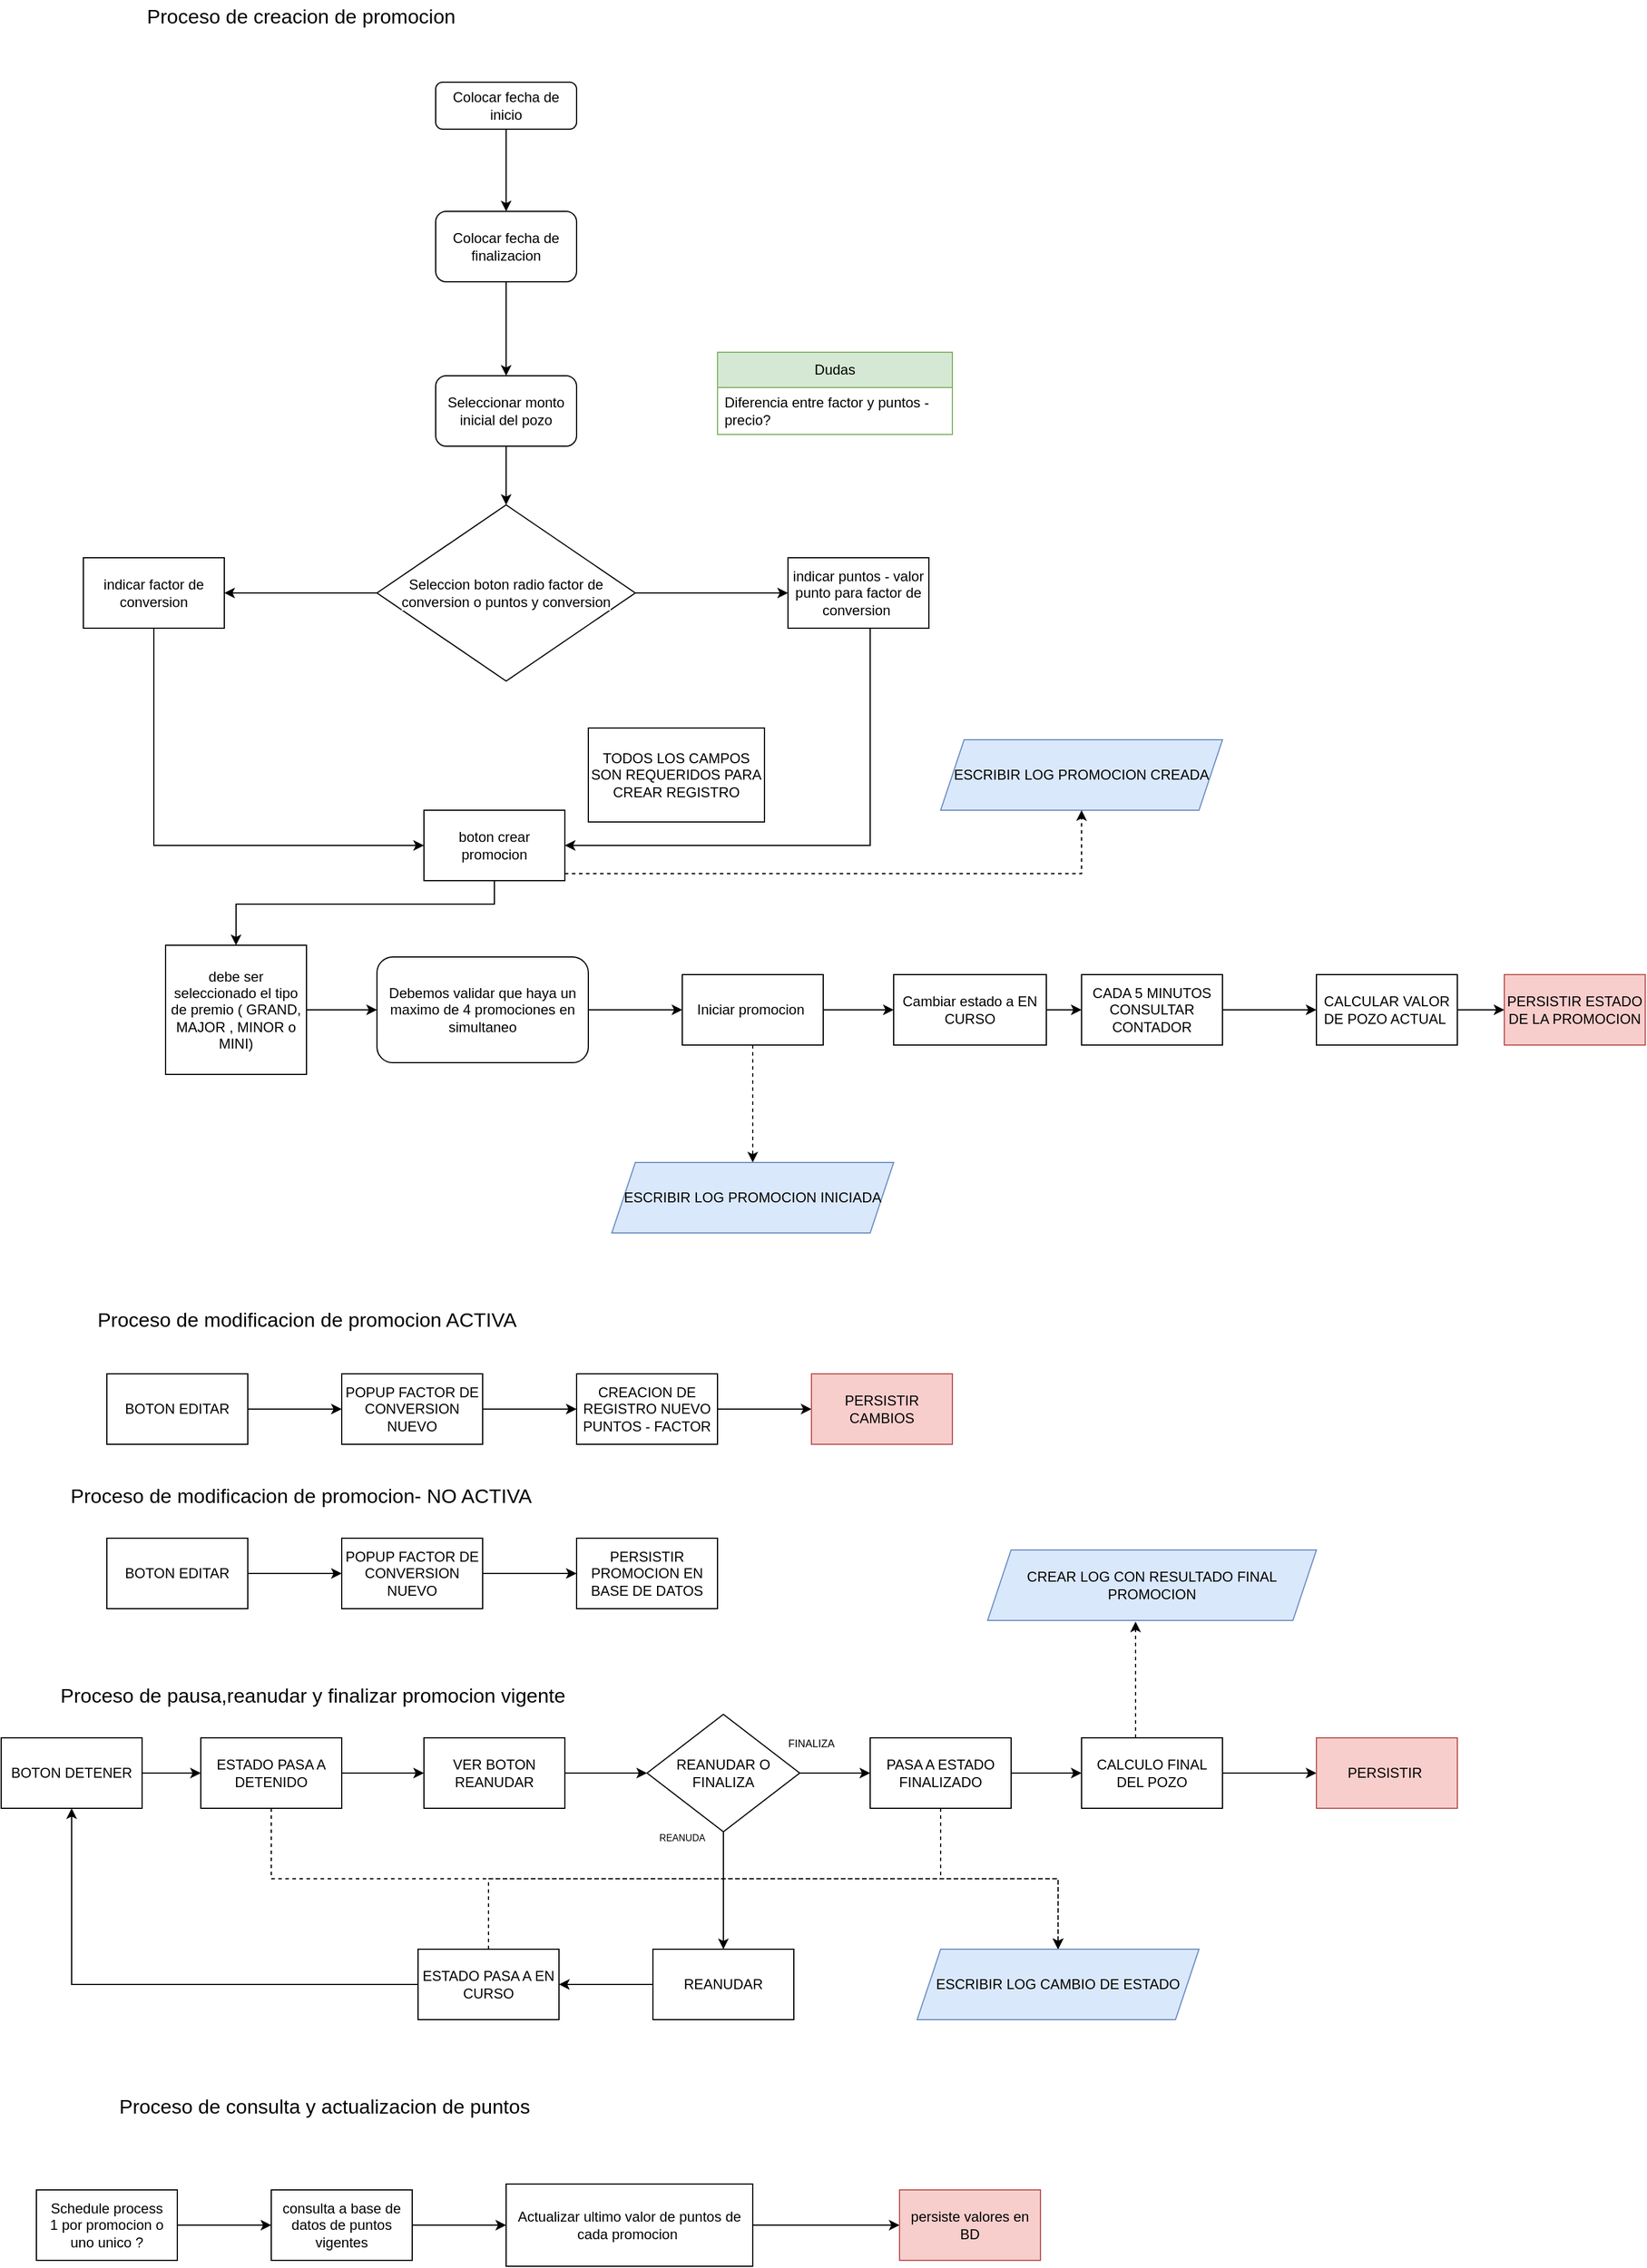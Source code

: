 <mxfile version="24.9.0">
  <diagram id="C5RBs43oDa-KdzZeNtuy" name="Page-1">
    <mxGraphModel dx="1986" dy="930" grid="1" gridSize="10" guides="1" tooltips="1" connect="1" arrows="1" fold="1" page="0" pageScale="1" pageWidth="827" pageHeight="1169" background="none" math="0" shadow="0">
      <root>
        <mxCell id="WIyWlLk6GJQsqaUBKTNV-0" />
        <mxCell id="WIyWlLk6GJQsqaUBKTNV-1" parent="WIyWlLk6GJQsqaUBKTNV-0" />
        <mxCell id="HL1lD5MXrznPiOyavGzH-3" value="" style="edgeStyle=orthogonalEdgeStyle;rounded=0;orthogonalLoop=1;jettySize=auto;html=1;" edge="1" parent="WIyWlLk6GJQsqaUBKTNV-1" source="WIyWlLk6GJQsqaUBKTNV-3" target="HL1lD5MXrznPiOyavGzH-2">
          <mxGeometry relative="1" as="geometry" />
        </mxCell>
        <mxCell id="WIyWlLk6GJQsqaUBKTNV-3" value="Colocar fecha de inicio" style="rounded=1;whiteSpace=wrap;html=1;fontSize=12;glass=0;strokeWidth=1;shadow=0;" parent="WIyWlLk6GJQsqaUBKTNV-1" vertex="1">
          <mxGeometry x="-200" y="70" width="120" height="40" as="geometry" />
        </mxCell>
        <mxCell id="HL1lD5MXrznPiOyavGzH-1" value="Proceso de creacion de promocion" style="text;html=1;align=center;verticalAlign=middle;resizable=0;points=[];autosize=1;strokeColor=none;fillColor=none;strokeWidth=1;fontSize=17;" vertex="1" parent="WIyWlLk6GJQsqaUBKTNV-1">
          <mxGeometry x="-460" width="290" height="30" as="geometry" />
        </mxCell>
        <mxCell id="HL1lD5MXrznPiOyavGzH-5" value="" style="edgeStyle=orthogonalEdgeStyle;rounded=0;orthogonalLoop=1;jettySize=auto;html=1;" edge="1" parent="WIyWlLk6GJQsqaUBKTNV-1" source="HL1lD5MXrznPiOyavGzH-2" target="HL1lD5MXrznPiOyavGzH-4">
          <mxGeometry relative="1" as="geometry" />
        </mxCell>
        <mxCell id="HL1lD5MXrznPiOyavGzH-2" value="Colocar fecha de finalizacion" style="whiteSpace=wrap;html=1;rounded=1;glass=0;strokeWidth=1;shadow=0;" vertex="1" parent="WIyWlLk6GJQsqaUBKTNV-1">
          <mxGeometry x="-200" y="180" width="120" height="60" as="geometry" />
        </mxCell>
        <mxCell id="HL1lD5MXrznPiOyavGzH-7" value="" style="edgeStyle=orthogonalEdgeStyle;rounded=0;orthogonalLoop=1;jettySize=auto;html=1;" edge="1" parent="WIyWlLk6GJQsqaUBKTNV-1" source="HL1lD5MXrznPiOyavGzH-4" target="HL1lD5MXrznPiOyavGzH-8">
          <mxGeometry relative="1" as="geometry">
            <mxPoint x="-140" y="460" as="targetPoint" />
          </mxGeometry>
        </mxCell>
        <mxCell id="HL1lD5MXrznPiOyavGzH-4" value="Seleccionar monto inicial del pozo" style="whiteSpace=wrap;html=1;rounded=1;glass=0;strokeWidth=1;shadow=0;" vertex="1" parent="WIyWlLk6GJQsqaUBKTNV-1">
          <mxGeometry x="-200" y="320" width="120" height="60" as="geometry" />
        </mxCell>
        <mxCell id="HL1lD5MXrznPiOyavGzH-10" value="" style="edgeStyle=orthogonalEdgeStyle;rounded=0;orthogonalLoop=1;jettySize=auto;html=1;" edge="1" parent="WIyWlLk6GJQsqaUBKTNV-1" source="HL1lD5MXrznPiOyavGzH-8" target="HL1lD5MXrznPiOyavGzH-9">
          <mxGeometry relative="1" as="geometry" />
        </mxCell>
        <mxCell id="HL1lD5MXrznPiOyavGzH-12" value="" style="edgeStyle=orthogonalEdgeStyle;rounded=0;orthogonalLoop=1;jettySize=auto;html=1;" edge="1" parent="WIyWlLk6GJQsqaUBKTNV-1" source="HL1lD5MXrznPiOyavGzH-8" target="HL1lD5MXrznPiOyavGzH-11">
          <mxGeometry relative="1" as="geometry" />
        </mxCell>
        <mxCell id="HL1lD5MXrznPiOyavGzH-8" value="&lt;meta charset=&quot;utf-8&quot;&gt;&lt;span style=&quot;color: rgb(0, 0, 0); font-family: Helvetica; font-size: 12px; font-style: normal; font-variant-ligatures: normal; font-variant-caps: normal; font-weight: 400; letter-spacing: normal; orphans: 2; text-align: center; text-indent: 0px; text-transform: none; widows: 2; word-spacing: 0px; -webkit-text-stroke-width: 0px; white-space: normal; background-color: rgb(255, 255, 255); text-decoration-thickness: initial; text-decoration-style: initial; text-decoration-color: initial; display: inline !important; float: none;&quot;&gt;Seleccion boton radio factor de conversion o puntos y conversion&lt;/span&gt;" style="rhombus;whiteSpace=wrap;html=1;" vertex="1" parent="WIyWlLk6GJQsqaUBKTNV-1">
          <mxGeometry x="-250" y="430" width="220" height="150" as="geometry" />
        </mxCell>
        <mxCell id="HL1lD5MXrznPiOyavGzH-15" style="edgeStyle=orthogonalEdgeStyle;rounded=0;orthogonalLoop=1;jettySize=auto;html=1;entryX=1;entryY=0.5;entryDx=0;entryDy=0;" edge="1" parent="WIyWlLk6GJQsqaUBKTNV-1" source="HL1lD5MXrznPiOyavGzH-9" target="HL1lD5MXrznPiOyavGzH-13">
          <mxGeometry relative="1" as="geometry">
            <Array as="points">
              <mxPoint x="170" y="720" />
            </Array>
          </mxGeometry>
        </mxCell>
        <mxCell id="HL1lD5MXrznPiOyavGzH-9" value="indicar puntos - valor punto para factor de conversion&amp;nbsp;" style="whiteSpace=wrap;html=1;" vertex="1" parent="WIyWlLk6GJQsqaUBKTNV-1">
          <mxGeometry x="100" y="475" width="120" height="60" as="geometry" />
        </mxCell>
        <mxCell id="HL1lD5MXrznPiOyavGzH-14" value="" style="edgeStyle=orthogonalEdgeStyle;rounded=0;orthogonalLoop=1;jettySize=auto;html=1;" edge="1" parent="WIyWlLk6GJQsqaUBKTNV-1" source="HL1lD5MXrznPiOyavGzH-11" target="HL1lD5MXrznPiOyavGzH-13">
          <mxGeometry relative="1" as="geometry">
            <Array as="points">
              <mxPoint x="-440" y="720" />
            </Array>
          </mxGeometry>
        </mxCell>
        <mxCell id="HL1lD5MXrznPiOyavGzH-11" value="indicar factor de conversion" style="whiteSpace=wrap;html=1;" vertex="1" parent="WIyWlLk6GJQsqaUBKTNV-1">
          <mxGeometry x="-500" y="475" width="120" height="60" as="geometry" />
        </mxCell>
        <mxCell id="HL1lD5MXrznPiOyavGzH-31" value="" style="edgeStyle=orthogonalEdgeStyle;rounded=0;orthogonalLoop=1;jettySize=auto;html=1;" edge="1" parent="WIyWlLk6GJQsqaUBKTNV-1" source="HL1lD5MXrznPiOyavGzH-13" target="HL1lD5MXrznPiOyavGzH-30">
          <mxGeometry relative="1" as="geometry">
            <Array as="points">
              <mxPoint x="-150" y="770" />
              <mxPoint x="-370" y="770" />
            </Array>
          </mxGeometry>
        </mxCell>
        <mxCell id="HL1lD5MXrznPiOyavGzH-13" value="boton crear promocion" style="whiteSpace=wrap;html=1;" vertex="1" parent="WIyWlLk6GJQsqaUBKTNV-1">
          <mxGeometry x="-210" y="690" width="120" height="60" as="geometry" />
        </mxCell>
        <mxCell id="HL1lD5MXrznPiOyavGzH-19" value="" style="edgeStyle=orthogonalEdgeStyle;rounded=0;orthogonalLoop=1;jettySize=auto;html=1;" edge="1" parent="WIyWlLk6GJQsqaUBKTNV-1" source="HL1lD5MXrznPiOyavGzH-16" target="HL1lD5MXrznPiOyavGzH-18">
          <mxGeometry relative="1" as="geometry">
            <Array as="points">
              <mxPoint x="170" y="860" />
              <mxPoint x="170" y="860" />
            </Array>
          </mxGeometry>
        </mxCell>
        <mxCell id="HL1lD5MXrznPiOyavGzH-44" value="" style="edgeStyle=orthogonalEdgeStyle;rounded=0;orthogonalLoop=1;jettySize=auto;html=1;dashed=1;" edge="1" parent="WIyWlLk6GJQsqaUBKTNV-1" source="HL1lD5MXrznPiOyavGzH-16" target="HL1lD5MXrznPiOyavGzH-43">
          <mxGeometry relative="1" as="geometry">
            <Array as="points">
              <mxPoint x="70" y="930" />
              <mxPoint x="70" y="930" />
            </Array>
          </mxGeometry>
        </mxCell>
        <mxCell id="HL1lD5MXrznPiOyavGzH-16" value="Iniciar promocion&amp;nbsp;" style="whiteSpace=wrap;html=1;" vertex="1" parent="WIyWlLk6GJQsqaUBKTNV-1">
          <mxGeometry x="10" y="830" width="120" height="60" as="geometry" />
        </mxCell>
        <mxCell id="HL1lD5MXrznPiOyavGzH-21" value="" style="edgeStyle=orthogonalEdgeStyle;rounded=0;orthogonalLoop=1;jettySize=auto;html=1;" edge="1" parent="WIyWlLk6GJQsqaUBKTNV-1" source="HL1lD5MXrznPiOyavGzH-18" target="HL1lD5MXrznPiOyavGzH-20">
          <mxGeometry relative="1" as="geometry" />
        </mxCell>
        <mxCell id="HL1lD5MXrznPiOyavGzH-18" value="Cambiar estado a EN CURSO" style="whiteSpace=wrap;html=1;" vertex="1" parent="WIyWlLk6GJQsqaUBKTNV-1">
          <mxGeometry x="190" y="830" width="130" height="60" as="geometry" />
        </mxCell>
        <mxCell id="HL1lD5MXrznPiOyavGzH-23" value="" style="edgeStyle=orthogonalEdgeStyle;rounded=0;orthogonalLoop=1;jettySize=auto;html=1;" edge="1" parent="WIyWlLk6GJQsqaUBKTNV-1" source="HL1lD5MXrznPiOyavGzH-20" target="HL1lD5MXrznPiOyavGzH-22">
          <mxGeometry relative="1" as="geometry" />
        </mxCell>
        <mxCell id="HL1lD5MXrznPiOyavGzH-20" value="CADA 5 MINUTOS CONSULTAR CONTADOR" style="whiteSpace=wrap;html=1;" vertex="1" parent="WIyWlLk6GJQsqaUBKTNV-1">
          <mxGeometry x="350" y="830" width="120" height="60" as="geometry" />
        </mxCell>
        <mxCell id="HL1lD5MXrznPiOyavGzH-25" value="" style="edgeStyle=orthogonalEdgeStyle;rounded=0;orthogonalLoop=1;jettySize=auto;html=1;" edge="1" parent="WIyWlLk6GJQsqaUBKTNV-1" source="HL1lD5MXrznPiOyavGzH-22" target="HL1lD5MXrznPiOyavGzH-24">
          <mxGeometry relative="1" as="geometry" />
        </mxCell>
        <mxCell id="HL1lD5MXrznPiOyavGzH-22" value="CALCULAR VALOR DE POZO ACTUAL&amp;nbsp;" style="whiteSpace=wrap;html=1;" vertex="1" parent="WIyWlLk6GJQsqaUBKTNV-1">
          <mxGeometry x="550" y="830" width="120" height="60" as="geometry" />
        </mxCell>
        <mxCell id="HL1lD5MXrznPiOyavGzH-24" value="PERSISTIR ESTADO DE LA PROMOCION" style="whiteSpace=wrap;html=1;fillColor=#f8cecc;strokeColor=#b85450;" vertex="1" parent="WIyWlLk6GJQsqaUBKTNV-1">
          <mxGeometry x="710" y="830" width="120" height="60" as="geometry" />
        </mxCell>
        <mxCell id="HL1lD5MXrznPiOyavGzH-33" value="" style="edgeStyle=orthogonalEdgeStyle;rounded=0;orthogonalLoop=1;jettySize=auto;html=1;" edge="1" parent="WIyWlLk6GJQsqaUBKTNV-1" source="HL1lD5MXrznPiOyavGzH-26" target="HL1lD5MXrznPiOyavGzH-16">
          <mxGeometry relative="1" as="geometry" />
        </mxCell>
        <mxCell id="HL1lD5MXrznPiOyavGzH-26" value="Debemos validar que haya un maximo de 4 promociones en simultaneo" style="rounded=1;whiteSpace=wrap;html=1;" vertex="1" parent="WIyWlLk6GJQsqaUBKTNV-1">
          <mxGeometry x="-250" y="815" width="180" height="90" as="geometry" />
        </mxCell>
        <mxCell id="HL1lD5MXrznPiOyavGzH-32" value="" style="edgeStyle=orthogonalEdgeStyle;rounded=0;orthogonalLoop=1;jettySize=auto;html=1;" edge="1" parent="WIyWlLk6GJQsqaUBKTNV-1" source="HL1lD5MXrznPiOyavGzH-30" target="HL1lD5MXrznPiOyavGzH-26">
          <mxGeometry relative="1" as="geometry" />
        </mxCell>
        <mxCell id="HL1lD5MXrznPiOyavGzH-30" value="debe ser seleccionado el tipo de premio ( GRAND, MAJOR , MINOR o MINI)" style="whiteSpace=wrap;html=1;" vertex="1" parent="WIyWlLk6GJQsqaUBKTNV-1">
          <mxGeometry x="-430" y="805" width="120" height="110" as="geometry" />
        </mxCell>
        <mxCell id="HL1lD5MXrznPiOyavGzH-37" value="Dudas" style="swimlane;fontStyle=0;childLayout=stackLayout;horizontal=1;startSize=30;horizontalStack=0;resizeParent=1;resizeParentMax=0;resizeLast=0;collapsible=1;marginBottom=0;whiteSpace=wrap;html=1;fillColor=#d5e8d4;strokeColor=#82b366;" vertex="1" parent="WIyWlLk6GJQsqaUBKTNV-1">
          <mxGeometry x="40" y="300" width="200" height="70" as="geometry">
            <mxRectangle x="40" y="230" width="60" height="30" as="alternateBounds" />
          </mxGeometry>
        </mxCell>
        <mxCell id="HL1lD5MXrznPiOyavGzH-38" value="Diferencia entre factor y puntos - precio?" style="text;strokeColor=none;fillColor=none;align=left;verticalAlign=middle;spacingLeft=4;spacingRight=4;overflow=hidden;points=[[0,0.5],[1,0.5]];portConstraint=eastwest;rotatable=0;whiteSpace=wrap;html=1;" vertex="1" parent="HL1lD5MXrznPiOyavGzH-37">
          <mxGeometry y="30" width="200" height="40" as="geometry" />
        </mxCell>
        <mxCell id="HL1lD5MXrznPiOyavGzH-42" value="TODOS LOS CAMPOS SON REQUERIDOS PARA CREAR REGISTRO" style="rounded=0;whiteSpace=wrap;html=1;" vertex="1" parent="WIyWlLk6GJQsqaUBKTNV-1">
          <mxGeometry x="-70" y="620" width="150" height="80" as="geometry" />
        </mxCell>
        <mxCell id="HL1lD5MXrznPiOyavGzH-43" value="ESCRIBIR LOG PROMOCION INICIADA" style="shape=parallelogram;perimeter=parallelogramPerimeter;whiteSpace=wrap;html=1;fixedSize=1;fillColor=#dae8fc;strokeColor=#6c8ebf;" vertex="1" parent="WIyWlLk6GJQsqaUBKTNV-1">
          <mxGeometry x="-50" y="990" width="240" height="60" as="geometry" />
        </mxCell>
        <mxCell id="HL1lD5MXrznPiOyavGzH-45" value="ESCRIBIR LOG PROMOCION CREADA" style="shape=parallelogram;perimeter=parallelogramPerimeter;whiteSpace=wrap;html=1;fixedSize=1;fillColor=#dae8fc;strokeColor=#6c8ebf;" vertex="1" parent="WIyWlLk6GJQsqaUBKTNV-1">
          <mxGeometry x="230" y="630" width="240" height="60" as="geometry" />
        </mxCell>
        <mxCell id="HL1lD5MXrznPiOyavGzH-46" style="edgeStyle=orthogonalEdgeStyle;rounded=0;orthogonalLoop=1;jettySize=auto;html=1;entryX=0.5;entryY=1;entryDx=0;entryDy=0;dashed=1;" edge="1" parent="WIyWlLk6GJQsqaUBKTNV-1" source="HL1lD5MXrznPiOyavGzH-13" target="HL1lD5MXrznPiOyavGzH-45">
          <mxGeometry relative="1" as="geometry">
            <Array as="points">
              <mxPoint x="350" y="744" />
            </Array>
          </mxGeometry>
        </mxCell>
        <mxCell id="HL1lD5MXrznPiOyavGzH-47" value="Proceso de modificacion de promocion ACTIVA" style="text;html=1;align=center;verticalAlign=middle;resizable=0;points=[];autosize=1;strokeColor=none;fillColor=none;strokeWidth=1;fontSize=17;" vertex="1" parent="WIyWlLk6GJQsqaUBKTNV-1">
          <mxGeometry x="-500" y="1110" width="380" height="30" as="geometry" />
        </mxCell>
        <mxCell id="HL1lD5MXrznPiOyavGzH-48" value="Proceso de pausa,reanudar y finalizar promocion vigente" style="text;html=1;align=center;verticalAlign=middle;resizable=0;points=[];autosize=1;strokeColor=none;fillColor=none;strokeWidth=1;fontSize=17;" vertex="1" parent="WIyWlLk6GJQsqaUBKTNV-1">
          <mxGeometry x="-530" y="1430" width="450" height="30" as="geometry" />
        </mxCell>
        <mxCell id="HL1lD5MXrznPiOyavGzH-53" value="" style="edgeStyle=orthogonalEdgeStyle;rounded=0;orthogonalLoop=1;jettySize=auto;html=1;" edge="1" parent="WIyWlLk6GJQsqaUBKTNV-1" source="HL1lD5MXrznPiOyavGzH-50" target="HL1lD5MXrznPiOyavGzH-52">
          <mxGeometry relative="1" as="geometry" />
        </mxCell>
        <mxCell id="HL1lD5MXrznPiOyavGzH-50" value="BOTON EDITAR" style="rounded=0;whiteSpace=wrap;html=1;" vertex="1" parent="WIyWlLk6GJQsqaUBKTNV-1">
          <mxGeometry x="-480" y="1170" width="120" height="60" as="geometry" />
        </mxCell>
        <mxCell id="HL1lD5MXrznPiOyavGzH-51" value="Proceso de modificacion de promocion- NO ACTIVA" style="text;html=1;align=center;verticalAlign=middle;resizable=0;points=[];autosize=1;strokeColor=none;fillColor=none;strokeWidth=1;fontSize=17;" vertex="1" parent="WIyWlLk6GJQsqaUBKTNV-1">
          <mxGeometry x="-525" y="1260" width="420" height="30" as="geometry" />
        </mxCell>
        <mxCell id="HL1lD5MXrznPiOyavGzH-55" value="" style="edgeStyle=orthogonalEdgeStyle;rounded=0;orthogonalLoop=1;jettySize=auto;html=1;" edge="1" parent="WIyWlLk6GJQsqaUBKTNV-1" source="HL1lD5MXrznPiOyavGzH-52" target="HL1lD5MXrznPiOyavGzH-54">
          <mxGeometry relative="1" as="geometry" />
        </mxCell>
        <mxCell id="HL1lD5MXrznPiOyavGzH-52" value="POPUP FACTOR DE CONVERSION NUEVO" style="whiteSpace=wrap;html=1;rounded=0;" vertex="1" parent="WIyWlLk6GJQsqaUBKTNV-1">
          <mxGeometry x="-280" y="1170" width="120" height="60" as="geometry" />
        </mxCell>
        <mxCell id="HL1lD5MXrznPiOyavGzH-62" value="" style="edgeStyle=orthogonalEdgeStyle;rounded=0;orthogonalLoop=1;jettySize=auto;html=1;" edge="1" parent="WIyWlLk6GJQsqaUBKTNV-1" source="HL1lD5MXrznPiOyavGzH-54" target="HL1lD5MXrznPiOyavGzH-61">
          <mxGeometry relative="1" as="geometry" />
        </mxCell>
        <mxCell id="HL1lD5MXrznPiOyavGzH-54" value="CREACION DE REGISTRO NUEVO PUNTOS - FACTOR" style="whiteSpace=wrap;html=1;rounded=0;" vertex="1" parent="WIyWlLk6GJQsqaUBKTNV-1">
          <mxGeometry x="-80" y="1170" width="120" height="60" as="geometry" />
        </mxCell>
        <mxCell id="HL1lD5MXrznPiOyavGzH-58" value="" style="edgeStyle=orthogonalEdgeStyle;rounded=0;orthogonalLoop=1;jettySize=auto;html=1;" edge="1" parent="WIyWlLk6GJQsqaUBKTNV-1" source="HL1lD5MXrznPiOyavGzH-56" target="HL1lD5MXrznPiOyavGzH-57">
          <mxGeometry relative="1" as="geometry" />
        </mxCell>
        <mxCell id="HL1lD5MXrznPiOyavGzH-56" value="BOTON EDITAR" style="rounded=0;whiteSpace=wrap;html=1;" vertex="1" parent="WIyWlLk6GJQsqaUBKTNV-1">
          <mxGeometry x="-480" y="1310" width="120" height="60" as="geometry" />
        </mxCell>
        <mxCell id="HL1lD5MXrznPiOyavGzH-60" value="" style="edgeStyle=orthogonalEdgeStyle;rounded=0;orthogonalLoop=1;jettySize=auto;html=1;" edge="1" parent="WIyWlLk6GJQsqaUBKTNV-1" source="HL1lD5MXrznPiOyavGzH-57" target="HL1lD5MXrznPiOyavGzH-59">
          <mxGeometry relative="1" as="geometry" />
        </mxCell>
        <mxCell id="HL1lD5MXrznPiOyavGzH-57" value="POPUP FACTOR DE CONVERSION NUEVO" style="whiteSpace=wrap;html=1;rounded=0;" vertex="1" parent="WIyWlLk6GJQsqaUBKTNV-1">
          <mxGeometry x="-280" y="1310" width="120" height="60" as="geometry" />
        </mxCell>
        <mxCell id="HL1lD5MXrznPiOyavGzH-59" value="PERSISTIR PROMOCION EN BASE DE DATOS" style="whiteSpace=wrap;html=1;rounded=0;" vertex="1" parent="WIyWlLk6GJQsqaUBKTNV-1">
          <mxGeometry x="-80" y="1310" width="120" height="60" as="geometry" />
        </mxCell>
        <mxCell id="HL1lD5MXrznPiOyavGzH-61" value="PERSISTIR CAMBIOS" style="whiteSpace=wrap;html=1;rounded=0;fillColor=#f8cecc;strokeColor=#b85450;" vertex="1" parent="WIyWlLk6GJQsqaUBKTNV-1">
          <mxGeometry x="120" y="1170" width="120" height="60" as="geometry" />
        </mxCell>
        <mxCell id="HL1lD5MXrznPiOyavGzH-76" value="" style="edgeStyle=orthogonalEdgeStyle;rounded=0;orthogonalLoop=1;jettySize=auto;html=1;" edge="1" parent="WIyWlLk6GJQsqaUBKTNV-1" source="HL1lD5MXrznPiOyavGzH-63" target="HL1lD5MXrznPiOyavGzH-75">
          <mxGeometry relative="1" as="geometry" />
        </mxCell>
        <mxCell id="HL1lD5MXrznPiOyavGzH-63" value="BOTON DETENER" style="rounded=0;whiteSpace=wrap;html=1;" vertex="1" parent="WIyWlLk6GJQsqaUBKTNV-1">
          <mxGeometry x="-570" y="1480" width="120" height="60" as="geometry" />
        </mxCell>
        <mxCell id="HL1lD5MXrznPiOyavGzH-67" value="" style="edgeStyle=orthogonalEdgeStyle;rounded=0;orthogonalLoop=1;jettySize=auto;html=1;" edge="1" parent="WIyWlLk6GJQsqaUBKTNV-1" source="HL1lD5MXrznPiOyavGzH-64" target="HL1lD5MXrznPiOyavGzH-66">
          <mxGeometry relative="1" as="geometry" />
        </mxCell>
        <mxCell id="HL1lD5MXrznPiOyavGzH-64" value="VER BOTON REANUDAR" style="whiteSpace=wrap;html=1;rounded=0;" vertex="1" parent="WIyWlLk6GJQsqaUBKTNV-1">
          <mxGeometry x="-210" y="1480" width="120" height="60" as="geometry" />
        </mxCell>
        <mxCell id="HL1lD5MXrznPiOyavGzH-71" value="" style="edgeStyle=orthogonalEdgeStyle;rounded=0;orthogonalLoop=1;jettySize=auto;html=1;" edge="1" parent="WIyWlLk6GJQsqaUBKTNV-1" source="HL1lD5MXrznPiOyavGzH-66" target="HL1lD5MXrznPiOyavGzH-70">
          <mxGeometry relative="1" as="geometry" />
        </mxCell>
        <mxCell id="HL1lD5MXrznPiOyavGzH-82" value="" style="edgeStyle=orthogonalEdgeStyle;rounded=0;orthogonalLoop=1;jettySize=auto;html=1;" edge="1" parent="WIyWlLk6GJQsqaUBKTNV-1" source="HL1lD5MXrznPiOyavGzH-66" target="HL1lD5MXrznPiOyavGzH-81">
          <mxGeometry relative="1" as="geometry" />
        </mxCell>
        <mxCell id="HL1lD5MXrznPiOyavGzH-66" value="REANUDAR O FINALIZA" style="rhombus;whiteSpace=wrap;html=1;rounded=0;" vertex="1" parent="WIyWlLk6GJQsqaUBKTNV-1">
          <mxGeometry x="-20" y="1460" width="130" height="100" as="geometry" />
        </mxCell>
        <mxCell id="HL1lD5MXrznPiOyavGzH-85" value="" style="edgeStyle=orthogonalEdgeStyle;rounded=0;orthogonalLoop=1;jettySize=auto;html=1;" edge="1" parent="WIyWlLk6GJQsqaUBKTNV-1" source="HL1lD5MXrznPiOyavGzH-68" target="HL1lD5MXrznPiOyavGzH-84">
          <mxGeometry relative="1" as="geometry" />
        </mxCell>
        <mxCell id="HL1lD5MXrznPiOyavGzH-68" value="CALCULO FINAL DEL POZO" style="whiteSpace=wrap;html=1;rounded=0;" vertex="1" parent="WIyWlLk6GJQsqaUBKTNV-1">
          <mxGeometry x="350" y="1480" width="120" height="60" as="geometry" />
        </mxCell>
        <mxCell id="HL1lD5MXrznPiOyavGzH-79" value="" style="edgeStyle=orthogonalEdgeStyle;rounded=0;orthogonalLoop=1;jettySize=auto;html=1;" edge="1" parent="WIyWlLk6GJQsqaUBKTNV-1" source="HL1lD5MXrznPiOyavGzH-70" target="HL1lD5MXrznPiOyavGzH-78">
          <mxGeometry relative="1" as="geometry" />
        </mxCell>
        <mxCell id="HL1lD5MXrznPiOyavGzH-70" value="REANUDAR" style="whiteSpace=wrap;html=1;rounded=0;" vertex="1" parent="WIyWlLk6GJQsqaUBKTNV-1">
          <mxGeometry x="-15" y="1660" width="120" height="60" as="geometry" />
        </mxCell>
        <mxCell id="HL1lD5MXrznPiOyavGzH-72" value="FINALIZA" style="text;html=1;align=center;verticalAlign=middle;whiteSpace=wrap;rounded=0;fontSize=9;" vertex="1" parent="WIyWlLk6GJQsqaUBKTNV-1">
          <mxGeometry x="90" y="1470" width="60" height="30" as="geometry" />
        </mxCell>
        <mxCell id="HL1lD5MXrznPiOyavGzH-73" value="REANUDA" style="text;html=1;align=center;verticalAlign=middle;whiteSpace=wrap;rounded=0;fontSize=8;" vertex="1" parent="WIyWlLk6GJQsqaUBKTNV-1">
          <mxGeometry x="-20" y="1550" width="60" height="30" as="geometry" />
        </mxCell>
        <mxCell id="HL1lD5MXrznPiOyavGzH-77" value="" style="edgeStyle=orthogonalEdgeStyle;rounded=0;orthogonalLoop=1;jettySize=auto;html=1;" edge="1" parent="WIyWlLk6GJQsqaUBKTNV-1" source="HL1lD5MXrznPiOyavGzH-75" target="HL1lD5MXrznPiOyavGzH-64">
          <mxGeometry relative="1" as="geometry" />
        </mxCell>
        <mxCell id="HL1lD5MXrznPiOyavGzH-87" style="edgeStyle=orthogonalEdgeStyle;rounded=0;orthogonalLoop=1;jettySize=auto;html=1;entryX=0.5;entryY=0;entryDx=0;entryDy=0;dashed=1;" edge="1" parent="WIyWlLk6GJQsqaUBKTNV-1" source="HL1lD5MXrznPiOyavGzH-75" target="HL1lD5MXrznPiOyavGzH-86">
          <mxGeometry relative="1" as="geometry">
            <Array as="points">
              <mxPoint x="-340" y="1600" />
              <mxPoint x="330" y="1600" />
            </Array>
          </mxGeometry>
        </mxCell>
        <mxCell id="HL1lD5MXrznPiOyavGzH-75" value="ESTADO PASA A DETENIDO" style="rounded=0;whiteSpace=wrap;html=1;" vertex="1" parent="WIyWlLk6GJQsqaUBKTNV-1">
          <mxGeometry x="-400" y="1480" width="120" height="60" as="geometry" />
        </mxCell>
        <mxCell id="HL1lD5MXrznPiOyavGzH-80" style="edgeStyle=orthogonalEdgeStyle;rounded=0;orthogonalLoop=1;jettySize=auto;html=1;entryX=0.5;entryY=1;entryDx=0;entryDy=0;" edge="1" parent="WIyWlLk6GJQsqaUBKTNV-1" source="HL1lD5MXrznPiOyavGzH-78" target="HL1lD5MXrznPiOyavGzH-63">
          <mxGeometry relative="1" as="geometry" />
        </mxCell>
        <mxCell id="HL1lD5MXrznPiOyavGzH-90" style="edgeStyle=orthogonalEdgeStyle;rounded=0;orthogonalLoop=1;jettySize=auto;html=1;entryX=0.5;entryY=0;entryDx=0;entryDy=0;dashed=1;" edge="1" parent="WIyWlLk6GJQsqaUBKTNV-1" source="HL1lD5MXrznPiOyavGzH-78" target="HL1lD5MXrznPiOyavGzH-86">
          <mxGeometry relative="1" as="geometry">
            <Array as="points">
              <mxPoint x="-155" y="1600" />
              <mxPoint x="330" y="1600" />
            </Array>
          </mxGeometry>
        </mxCell>
        <mxCell id="HL1lD5MXrznPiOyavGzH-78" value="ESTADO PASA A EN CURSO" style="whiteSpace=wrap;html=1;rounded=0;" vertex="1" parent="WIyWlLk6GJQsqaUBKTNV-1">
          <mxGeometry x="-215" y="1660" width="120" height="60" as="geometry" />
        </mxCell>
        <mxCell id="HL1lD5MXrznPiOyavGzH-83" value="" style="edgeStyle=orthogonalEdgeStyle;rounded=0;orthogonalLoop=1;jettySize=auto;html=1;" edge="1" parent="WIyWlLk6GJQsqaUBKTNV-1" source="HL1lD5MXrznPiOyavGzH-81" target="HL1lD5MXrznPiOyavGzH-68">
          <mxGeometry relative="1" as="geometry" />
        </mxCell>
        <mxCell id="HL1lD5MXrznPiOyavGzH-89" style="edgeStyle=orthogonalEdgeStyle;rounded=0;orthogonalLoop=1;jettySize=auto;html=1;entryX=0.5;entryY=0;entryDx=0;entryDy=0;dashed=1;" edge="1" parent="WIyWlLk6GJQsqaUBKTNV-1" source="HL1lD5MXrznPiOyavGzH-81" target="HL1lD5MXrznPiOyavGzH-86">
          <mxGeometry relative="1" as="geometry" />
        </mxCell>
        <mxCell id="HL1lD5MXrznPiOyavGzH-81" value="PASA A ESTADO FINALIZADO" style="whiteSpace=wrap;html=1;rounded=0;" vertex="1" parent="WIyWlLk6GJQsqaUBKTNV-1">
          <mxGeometry x="170" y="1480" width="120" height="60" as="geometry" />
        </mxCell>
        <mxCell id="HL1lD5MXrznPiOyavGzH-84" value="PERSISTIR&amp;nbsp;" style="whiteSpace=wrap;html=1;rounded=0;fillColor=#f8cecc;strokeColor=#b85450;" vertex="1" parent="WIyWlLk6GJQsqaUBKTNV-1">
          <mxGeometry x="550" y="1480" width="120" height="60" as="geometry" />
        </mxCell>
        <mxCell id="HL1lD5MXrznPiOyavGzH-86" value="ESCRIBIR LOG CAMBIO DE ESTADO" style="shape=parallelogram;perimeter=parallelogramPerimeter;whiteSpace=wrap;html=1;fixedSize=1;fillColor=#dae8fc;strokeColor=#6c8ebf;" vertex="1" parent="WIyWlLk6GJQsqaUBKTNV-1">
          <mxGeometry x="210" y="1660" width="240" height="60" as="geometry" />
        </mxCell>
        <mxCell id="HL1lD5MXrznPiOyavGzH-91" value="CREAR LOG CON RESULTADO FINAL PROMOCION" style="shape=parallelogram;perimeter=parallelogramPerimeter;whiteSpace=wrap;html=1;fixedSize=1;fillColor=#dae8fc;strokeColor=#6c8ebf;" vertex="1" parent="WIyWlLk6GJQsqaUBKTNV-1">
          <mxGeometry x="270" y="1320" width="280" height="60" as="geometry" />
        </mxCell>
        <mxCell id="HL1lD5MXrznPiOyavGzH-92" style="edgeStyle=orthogonalEdgeStyle;rounded=0;orthogonalLoop=1;jettySize=auto;html=1;entryX=0.45;entryY=1.017;entryDx=0;entryDy=0;entryPerimeter=0;dashed=1;" edge="1" parent="WIyWlLk6GJQsqaUBKTNV-1" source="HL1lD5MXrznPiOyavGzH-68" target="HL1lD5MXrznPiOyavGzH-91">
          <mxGeometry relative="1" as="geometry">
            <Array as="points">
              <mxPoint x="396" y="1440" />
              <mxPoint x="396" y="1440" />
            </Array>
          </mxGeometry>
        </mxCell>
        <mxCell id="HL1lD5MXrznPiOyavGzH-93" value="Proceso de consulta y actualizacion de puntos" style="text;html=1;align=center;verticalAlign=middle;resizable=0;points=[];autosize=1;strokeColor=none;fillColor=none;strokeWidth=1;fontSize=17;" vertex="1" parent="WIyWlLk6GJQsqaUBKTNV-1">
          <mxGeometry x="-480" y="1780" width="370" height="30" as="geometry" />
        </mxCell>
        <mxCell id="HL1lD5MXrznPiOyavGzH-96" value="" style="edgeStyle=orthogonalEdgeStyle;rounded=0;orthogonalLoop=1;jettySize=auto;html=1;" edge="1" parent="WIyWlLk6GJQsqaUBKTNV-1" source="HL1lD5MXrznPiOyavGzH-94" target="HL1lD5MXrznPiOyavGzH-95">
          <mxGeometry relative="1" as="geometry" />
        </mxCell>
        <mxCell id="HL1lD5MXrznPiOyavGzH-94" value="Schedule process&lt;div&gt;1 por promocion o uno unico ?&lt;/div&gt;" style="rounded=0;whiteSpace=wrap;html=1;" vertex="1" parent="WIyWlLk6GJQsqaUBKTNV-1">
          <mxGeometry x="-540" y="1865" width="120" height="60" as="geometry" />
        </mxCell>
        <mxCell id="HL1lD5MXrznPiOyavGzH-98" value="" style="edgeStyle=orthogonalEdgeStyle;rounded=0;orthogonalLoop=1;jettySize=auto;html=1;" edge="1" parent="WIyWlLk6GJQsqaUBKTNV-1" source="HL1lD5MXrznPiOyavGzH-95" target="HL1lD5MXrznPiOyavGzH-97">
          <mxGeometry relative="1" as="geometry" />
        </mxCell>
        <mxCell id="HL1lD5MXrznPiOyavGzH-95" value="consulta a base de datos de puntos vigentes" style="whiteSpace=wrap;html=1;rounded=0;" vertex="1" parent="WIyWlLk6GJQsqaUBKTNV-1">
          <mxGeometry x="-340" y="1865" width="120" height="60" as="geometry" />
        </mxCell>
        <mxCell id="HL1lD5MXrznPiOyavGzH-100" value="" style="edgeStyle=orthogonalEdgeStyle;rounded=0;orthogonalLoop=1;jettySize=auto;html=1;" edge="1" parent="WIyWlLk6GJQsqaUBKTNV-1" source="HL1lD5MXrznPiOyavGzH-97" target="HL1lD5MXrznPiOyavGzH-99">
          <mxGeometry relative="1" as="geometry" />
        </mxCell>
        <mxCell id="HL1lD5MXrznPiOyavGzH-97" value="Actualizar ultimo valor de puntos de cada promocion&amp;nbsp;" style="whiteSpace=wrap;html=1;rounded=0;" vertex="1" parent="WIyWlLk6GJQsqaUBKTNV-1">
          <mxGeometry x="-140" y="1860" width="210" height="70" as="geometry" />
        </mxCell>
        <mxCell id="HL1lD5MXrznPiOyavGzH-99" value="persiste valores en BD" style="whiteSpace=wrap;html=1;rounded=0;fillColor=#f8cecc;strokeColor=#b85450;" vertex="1" parent="WIyWlLk6GJQsqaUBKTNV-1">
          <mxGeometry x="195" y="1865" width="120" height="60" as="geometry" />
        </mxCell>
      </root>
    </mxGraphModel>
  </diagram>
</mxfile>
